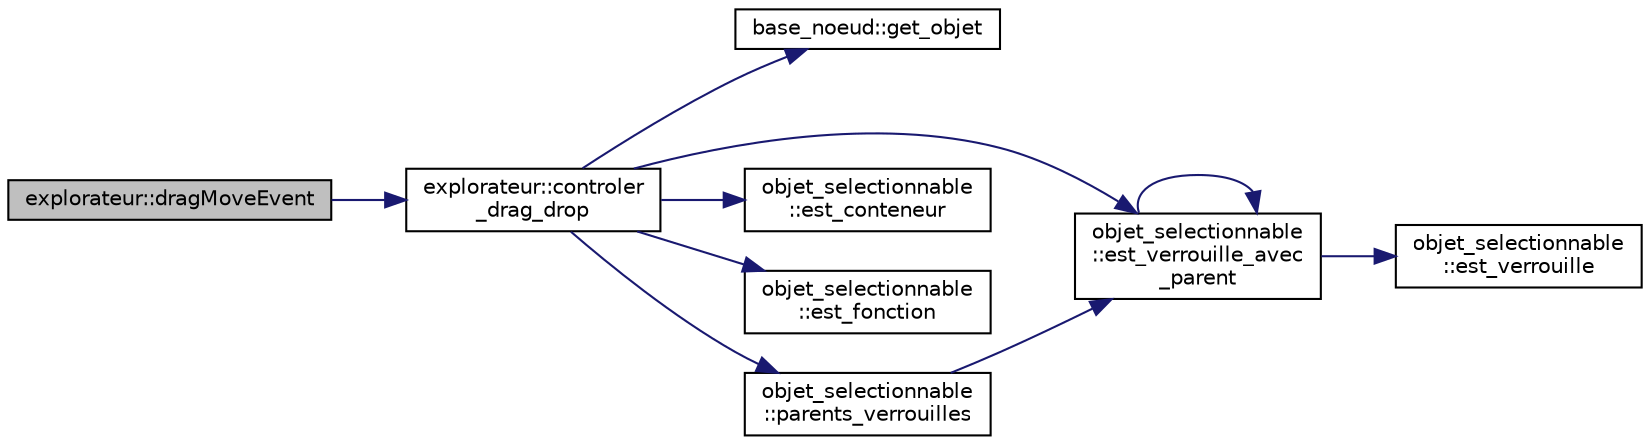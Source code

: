 digraph "explorateur::dragMoveEvent"
{
  edge [fontname="Helvetica",fontsize="10",labelfontname="Helvetica",labelfontsize="10"];
  node [fontname="Helvetica",fontsize="10",shape=record];
  rankdir="LR";
  Node608 [label="explorateur::dragMoveEvent",height=0.2,width=0.4,color="black", fillcolor="grey75", style="filled", fontcolor="black"];
  Node608 -> Node609 [color="midnightblue",fontsize="10",style="solid",fontname="Helvetica"];
  Node609 [label="explorateur::controler\l_drag_drop",height=0.2,width=0.4,color="black", fillcolor="white", style="filled",URL="$classexplorateur.html#ab0c249763cc9518debbbe1b3fd91085c",tooltip="Controle si le drag and drop est valide. "];
  Node609 -> Node610 [color="midnightblue",fontsize="10",style="solid",fontname="Helvetica"];
  Node610 [label="base_noeud::get_objet",height=0.2,width=0.4,color="black", fillcolor="white", style="filled",URL="$classbase__noeud.html#a762c999077b247ebf1d8c6dd83313ffd",tooltip="Retourne l&#39;objet sélectionnable associé au noeud. "];
  Node609 -> Node611 [color="midnightblue",fontsize="10",style="solid",fontname="Helvetica"];
  Node611 [label="objet_selectionnable\l::est_verrouille_avec\l_parent",height=0.2,width=0.4,color="black", fillcolor="white", style="filled",URL="$classobjet__selectionnable.html#a001c4584a6430689f478544ec560fb7e",tooltip="Indique si l&#39;objet est verrouillé en considérant également ses parents. "];
  Node611 -> Node612 [color="midnightblue",fontsize="10",style="solid",fontname="Helvetica"];
  Node612 [label="objet_selectionnable\l::est_verrouille",height=0.2,width=0.4,color="black", fillcolor="white", style="filled",URL="$classobjet__selectionnable.html#ae9c29950b9e5b582338ac659ecc3e3d6",tooltip="Indique si l&#39;objet est vérrouillé, i.e. non éditable. "];
  Node611 -> Node611 [color="midnightblue",fontsize="10",style="solid",fontname="Helvetica"];
  Node609 -> Node613 [color="midnightblue",fontsize="10",style="solid",fontname="Helvetica"];
  Node613 [label="objet_selectionnable\l::est_conteneur",height=0.2,width=0.4,color="black", fillcolor="white", style="filled",URL="$classobjet__selectionnable.html#a2c6b5b342b5f3a9f48893f793f935e0f",tooltip="Indique si l&#39;objet est un conteneur. "];
  Node609 -> Node614 [color="midnightblue",fontsize="10",style="solid",fontname="Helvetica"];
  Node614 [label="objet_selectionnable\l::est_fonction",height=0.2,width=0.4,color="black", fillcolor="white", style="filled",URL="$classobjet__selectionnable.html#a8a235fc5211fbec0347ebe2342e99fa5",tooltip="Indique si l&#39;objet est une fonction. "];
  Node609 -> Node615 [color="midnightblue",fontsize="10",style="solid",fontname="Helvetica"];
  Node615 [label="objet_selectionnable\l::parents_verrouilles",height=0.2,width=0.4,color="black", fillcolor="white", style="filled",URL="$classobjet__selectionnable.html#ad9357af8b3471529814165378c6ce13d",tooltip="Indique si le paret de l&#39;objet est verrouillé. "];
  Node615 -> Node611 [color="midnightblue",fontsize="10",style="solid",fontname="Helvetica"];
}
